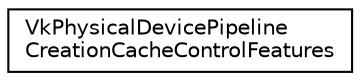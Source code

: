 digraph "Graphical Class Hierarchy"
{
 // LATEX_PDF_SIZE
  edge [fontname="Helvetica",fontsize="10",labelfontname="Helvetica",labelfontsize="10"];
  node [fontname="Helvetica",fontsize="10",shape=record];
  rankdir="LR";
  Node0 [label="VkPhysicalDevicePipeline\lCreationCacheControlFeatures",height=0.2,width=0.4,color="black", fillcolor="white", style="filled",URL="$structVkPhysicalDevicePipelineCreationCacheControlFeatures.html",tooltip=" "];
}
